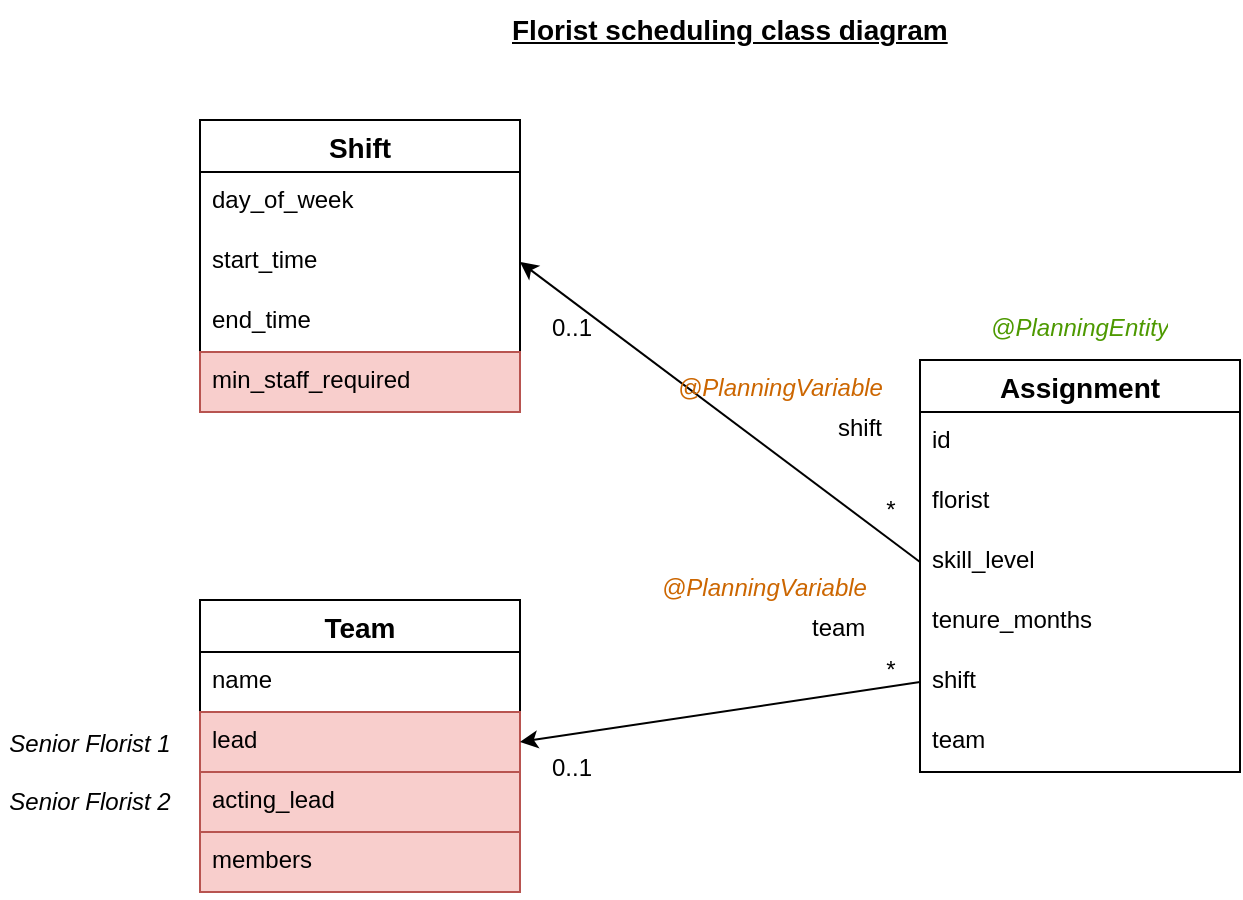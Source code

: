 <mxfile>
    <diagram id="0BdjjedLFBLvmkWmSM8W" name="Page-1">
        <mxGraphModel dx="769" dy="722" grid="1" gridSize="10" guides="1" tooltips="1" connect="1" arrows="1" fold="1" page="1" pageScale="1" pageWidth="850" pageHeight="1100" math="0" shadow="0">
            <root>
                <mxCell id="0"/>
                <mxCell id="1" parent="0"/>
                <mxCell id="39" value="Assignment" style="swimlane;fontStyle=1;childLayout=stackLayout;horizontal=1;startSize=26;horizontalStack=0;resizeParent=1;resizeParentMax=0;resizeLast=0;collapsible=1;marginBottom=0;align=center;fontSize=14;" parent="1" vertex="1">
                    <mxGeometry x="480" y="220" width="160" height="206" as="geometry"/>
                </mxCell>
                <mxCell id="99" value="id" style="text;strokeColor=none;fillColor=none;spacingLeft=4;spacingRight=4;overflow=hidden;rotatable=0;points=[[0,0.5],[1,0.5]];portConstraint=eastwest;fontSize=12;whiteSpace=wrap;html=1;" parent="39" vertex="1">
                    <mxGeometry y="26" width="160" height="30" as="geometry"/>
                </mxCell>
                <mxCell id="40" value="florist" style="text;strokeColor=none;fillColor=none;spacingLeft=4;spacingRight=4;overflow=hidden;rotatable=0;points=[[0,0.5],[1,0.5]];portConstraint=eastwest;fontSize=12;whiteSpace=wrap;html=1;" parent="39" vertex="1">
                    <mxGeometry y="56" width="160" height="30" as="geometry"/>
                </mxCell>
                <mxCell id="41" value="skill_level" style="text;spacingLeft=4;spacingRight=4;overflow=hidden;rotatable=0;points=[[0,0.5],[1,0.5]];portConstraint=eastwest;fontSize=12;whiteSpace=wrap;html=1;" parent="39" vertex="1">
                    <mxGeometry y="86" width="160" height="30" as="geometry"/>
                </mxCell>
                <mxCell id="42" value="tenure_months" style="text;spacingLeft=4;spacingRight=4;overflow=hidden;rotatable=0;points=[[0,0.5],[1,0.5]];portConstraint=eastwest;fontSize=12;whiteSpace=wrap;html=1;" parent="39" vertex="1">
                    <mxGeometry y="116" width="160" height="30" as="geometry"/>
                </mxCell>
                <mxCell id="71" value="shift" style="text;strokeColor=none;fillColor=none;spacingLeft=4;spacingRight=4;overflow=hidden;rotatable=0;points=[[0,0.5],[1,0.5]];portConstraint=eastwest;fontSize=12;whiteSpace=wrap;html=1;" parent="39" vertex="1">
                    <mxGeometry y="146" width="160" height="30" as="geometry"/>
                </mxCell>
                <mxCell id="72" value="team" style="text;strokeColor=none;fillColor=none;spacingLeft=4;spacingRight=4;overflow=hidden;rotatable=0;points=[[0,0.5],[1,0.5]];portConstraint=eastwest;fontSize=12;whiteSpace=wrap;html=1;" parent="39" vertex="1">
                    <mxGeometry y="176" width="160" height="30" as="geometry"/>
                </mxCell>
                <mxCell id="43" value="Shift" style="swimlane;fontStyle=1;childLayout=stackLayout;horizontal=1;startSize=26;horizontalStack=0;resizeParent=1;resizeParentMax=0;resizeLast=0;collapsible=1;marginBottom=0;align=center;fontSize=14;" parent="1" vertex="1">
                    <mxGeometry x="120" y="100" width="160" height="146" as="geometry"/>
                </mxCell>
                <mxCell id="44" value="day_of_week" style="text;strokeColor=none;fillColor=none;spacingLeft=4;spacingRight=4;overflow=hidden;rotatable=0;points=[[0,0.5],[1,0.5]];portConstraint=eastwest;fontSize=12;whiteSpace=wrap;html=1;" parent="43" vertex="1">
                    <mxGeometry y="26" width="160" height="30" as="geometry"/>
                </mxCell>
                <mxCell id="45" value="start_time" style="text;strokeColor=none;fillColor=none;spacingLeft=4;spacingRight=4;overflow=hidden;rotatable=0;points=[[0,0.5],[1,0.5]];portConstraint=eastwest;fontSize=12;whiteSpace=wrap;html=1;" parent="43" vertex="1">
                    <mxGeometry y="56" width="160" height="30" as="geometry"/>
                </mxCell>
                <mxCell id="46" value="end_time" style="text;strokeColor=none;fillColor=none;spacingLeft=4;spacingRight=4;overflow=hidden;rotatable=0;points=[[0,0.5],[1,0.5]];portConstraint=eastwest;fontSize=12;whiteSpace=wrap;html=1;" parent="43" vertex="1">
                    <mxGeometry y="86" width="160" height="30" as="geometry"/>
                </mxCell>
                <mxCell id="73" value="min_staff_required" style="text;strokeColor=#b85450;fillColor=#f8cecc;spacingLeft=4;spacingRight=4;overflow=hidden;rotatable=0;points=[[0,0.5],[1,0.5]];portConstraint=eastwest;fontSize=12;whiteSpace=wrap;html=1;" parent="43" vertex="1">
                    <mxGeometry y="116" width="160" height="30" as="geometry"/>
                </mxCell>
                <mxCell id="47" value="Team" style="swimlane;fontStyle=1;childLayout=stackLayout;horizontal=1;startSize=26;horizontalStack=0;resizeParent=1;resizeParentMax=0;resizeLast=0;collapsible=1;marginBottom=0;align=center;fontSize=14;" parent="1" vertex="1">
                    <mxGeometry x="120" y="340" width="160" height="146" as="geometry"/>
                </mxCell>
                <mxCell id="48" value="name" style="text;strokeColor=none;fillColor=none;spacingLeft=4;spacingRight=4;overflow=hidden;rotatable=0;points=[[0,0.5],[1,0.5]];portConstraint=eastwest;fontSize=12;whiteSpace=wrap;html=1;" parent="47" vertex="1">
                    <mxGeometry y="26" width="160" height="30" as="geometry"/>
                </mxCell>
                <mxCell id="49" value="lead" style="text;strokeColor=#b85450;fillColor=#f8cecc;spacingLeft=4;spacingRight=4;overflow=hidden;rotatable=0;points=[[0,0.5],[1,0.5]];portConstraint=eastwest;fontSize=12;whiteSpace=wrap;html=1;" parent="47" vertex="1">
                    <mxGeometry y="56" width="160" height="30" as="geometry"/>
                </mxCell>
                <mxCell id="50" value="acting_lead" style="text;strokeColor=#b85450;fillColor=#f8cecc;spacingLeft=4;spacingRight=4;overflow=hidden;rotatable=0;points=[[0,0.5],[1,0.5]];portConstraint=eastwest;fontSize=12;whiteSpace=wrap;html=1;" parent="47" vertex="1">
                    <mxGeometry y="86" width="160" height="30" as="geometry"/>
                </mxCell>
                <mxCell id="75" value="members" style="text;strokeColor=#b85450;fillColor=#f8cecc;spacingLeft=4;spacingRight=4;overflow=hidden;rotatable=0;points=[[0,0.5],[1,0.5]];portConstraint=eastwest;fontSize=12;whiteSpace=wrap;html=1;" parent="47" vertex="1">
                    <mxGeometry y="116" width="160" height="30" as="geometry"/>
                </mxCell>
                <mxCell id="76" style="edgeStyle=none;html=1;exitX=0;exitY=0.5;exitDx=0;exitDy=0;entryX=1;entryY=0.5;entryDx=0;entryDy=0;" parent="1" source="41" target="45" edge="1">
                    <mxGeometry relative="1" as="geometry"/>
                </mxCell>
                <mxCell id="77" style="edgeStyle=none;html=1;exitX=0;exitY=0.5;exitDx=0;exitDy=0;entryX=1;entryY=0.5;entryDx=0;entryDy=0;" parent="1" source="71" target="49" edge="1">
                    <mxGeometry relative="1" as="geometry"/>
                </mxCell>
                <mxCell id="82" value="&lt;b&gt;&lt;font&gt;Florist scheduling class diagram&lt;/font&gt;&lt;/b&gt;" style="text;strokeColor=none;fillColor=none;spacingLeft=4;spacingRight=4;overflow=hidden;rotatable=0;points=[[0,0.5],[1,0.5]];portConstraint=eastwest;fontSize=14;whiteSpace=wrap;html=1;fontStyle=4" parent="1" vertex="1">
                    <mxGeometry x="270" y="40" width="230" height="30" as="geometry"/>
                </mxCell>
                <mxCell id="89" value="shift" style="text;strokeColor=none;fillColor=none;spacingLeft=4;spacingRight=4;overflow=hidden;rotatable=0;points=[[0,0.5],[1,0.5]];portConstraint=eastwest;fontSize=12;whiteSpace=wrap;html=1;" parent="1" vertex="1">
                    <mxGeometry x="433" y="240" width="40" height="30" as="geometry"/>
                </mxCell>
                <mxCell id="90" value="team" style="text;strokeColor=none;fillColor=none;spacingLeft=4;spacingRight=4;overflow=hidden;rotatable=0;points=[[0,0.5],[1,0.5]];portConstraint=eastwest;fontSize=12;whiteSpace=wrap;html=1;" parent="1" vertex="1">
                    <mxGeometry x="420" y="340" width="40" height="30" as="geometry"/>
                </mxCell>
                <mxCell id="91" value="*" style="text;strokeColor=none;fillColor=none;spacingLeft=4;spacingRight=4;overflow=hidden;rotatable=0;points=[[0,0.5],[1,0.5]];portConstraint=eastwest;fontSize=12;whiteSpace=wrap;html=1;verticalAlign=middle;align=center;" parent="1" vertex="1">
                    <mxGeometry x="458" y="280" width="15" height="30" as="geometry"/>
                </mxCell>
                <mxCell id="92" value="0..1" style="text;strokeColor=none;fillColor=none;spacingLeft=4;spacingRight=4;overflow=hidden;rotatable=0;points=[[0,0.5],[1,0.5]];portConstraint=eastwest;fontSize=12;whiteSpace=wrap;html=1;" parent="1" vertex="1">
                    <mxGeometry x="290" y="410" width="40" height="30" as="geometry"/>
                </mxCell>
                <mxCell id="93" value="0..1" style="text;strokeColor=none;fillColor=none;spacingLeft=4;spacingRight=4;overflow=hidden;rotatable=0;points=[[0,0.5],[1,0.5]];portConstraint=eastwest;fontSize=12;whiteSpace=wrap;html=1;" parent="1" vertex="1">
                    <mxGeometry x="290" y="190" width="40" height="30" as="geometry"/>
                </mxCell>
                <mxCell id="94" value="*" style="text;strokeColor=none;fillColor=none;spacingLeft=4;spacingRight=4;overflow=hidden;rotatable=0;points=[[0,0.5],[1,0.5]];portConstraint=eastwest;fontSize=12;whiteSpace=wrap;html=1;verticalAlign=middle;align=center;" parent="1" vertex="1">
                    <mxGeometry x="458" y="360" width="15" height="30" as="geometry"/>
                </mxCell>
                <mxCell id="96" value="@PlanningVariable" style="text;strokeColor=none;fillColor=none;spacingLeft=4;spacingRight=4;overflow=hidden;rotatable=0;points=[[0,0.5],[1,0.5]];portConstraint=eastwest;fontSize=12;whiteSpace=wrap;html=1;fontStyle=2;fontColor=#CC6600;" parent="1" vertex="1">
                    <mxGeometry x="353" y="220" width="120" height="30" as="geometry"/>
                </mxCell>
                <mxCell id="97" value="@PlanningEntity" style="text;strokeColor=none;fillColor=none;spacingLeft=4;spacingRight=4;overflow=hidden;rotatable=0;points=[[0,0.5],[1,0.5]];portConstraint=eastwest;fontSize=12;whiteSpace=wrap;html=1;fontStyle=2;align=center;fontColor=#4D9900;" parent="1" vertex="1">
                    <mxGeometry x="510" y="190" width="100" height="30" as="geometry"/>
                </mxCell>
                <mxCell id="98" value="@PlanningVariable" style="text;strokeColor=none;fillColor=none;spacingLeft=4;spacingRight=4;overflow=hidden;rotatable=0;points=[[0,0.5],[1,0.5]];portConstraint=eastwest;fontSize=12;whiteSpace=wrap;html=1;fontStyle=2;fontColor=#CC6600;" parent="1" vertex="1">
                    <mxGeometry x="345" y="320" width="120" height="30" as="geometry"/>
                </mxCell>
                <mxCell id="101" value="Senior Florist 1" style="text;html=1;align=center;verticalAlign=middle;whiteSpace=wrap;rounded=0;fontStyle=2" vertex="1" parent="1">
                    <mxGeometry x="20" y="400" width="90" height="24" as="geometry"/>
                </mxCell>
                <mxCell id="102" value="Senior Florist 2" style="text;html=1;align=center;verticalAlign=middle;whiteSpace=wrap;rounded=0;fontStyle=2" vertex="1" parent="1">
                    <mxGeometry x="20" y="430" width="90" height="22" as="geometry"/>
                </mxCell>
            </root>
        </mxGraphModel>
    </diagram>
</mxfile>